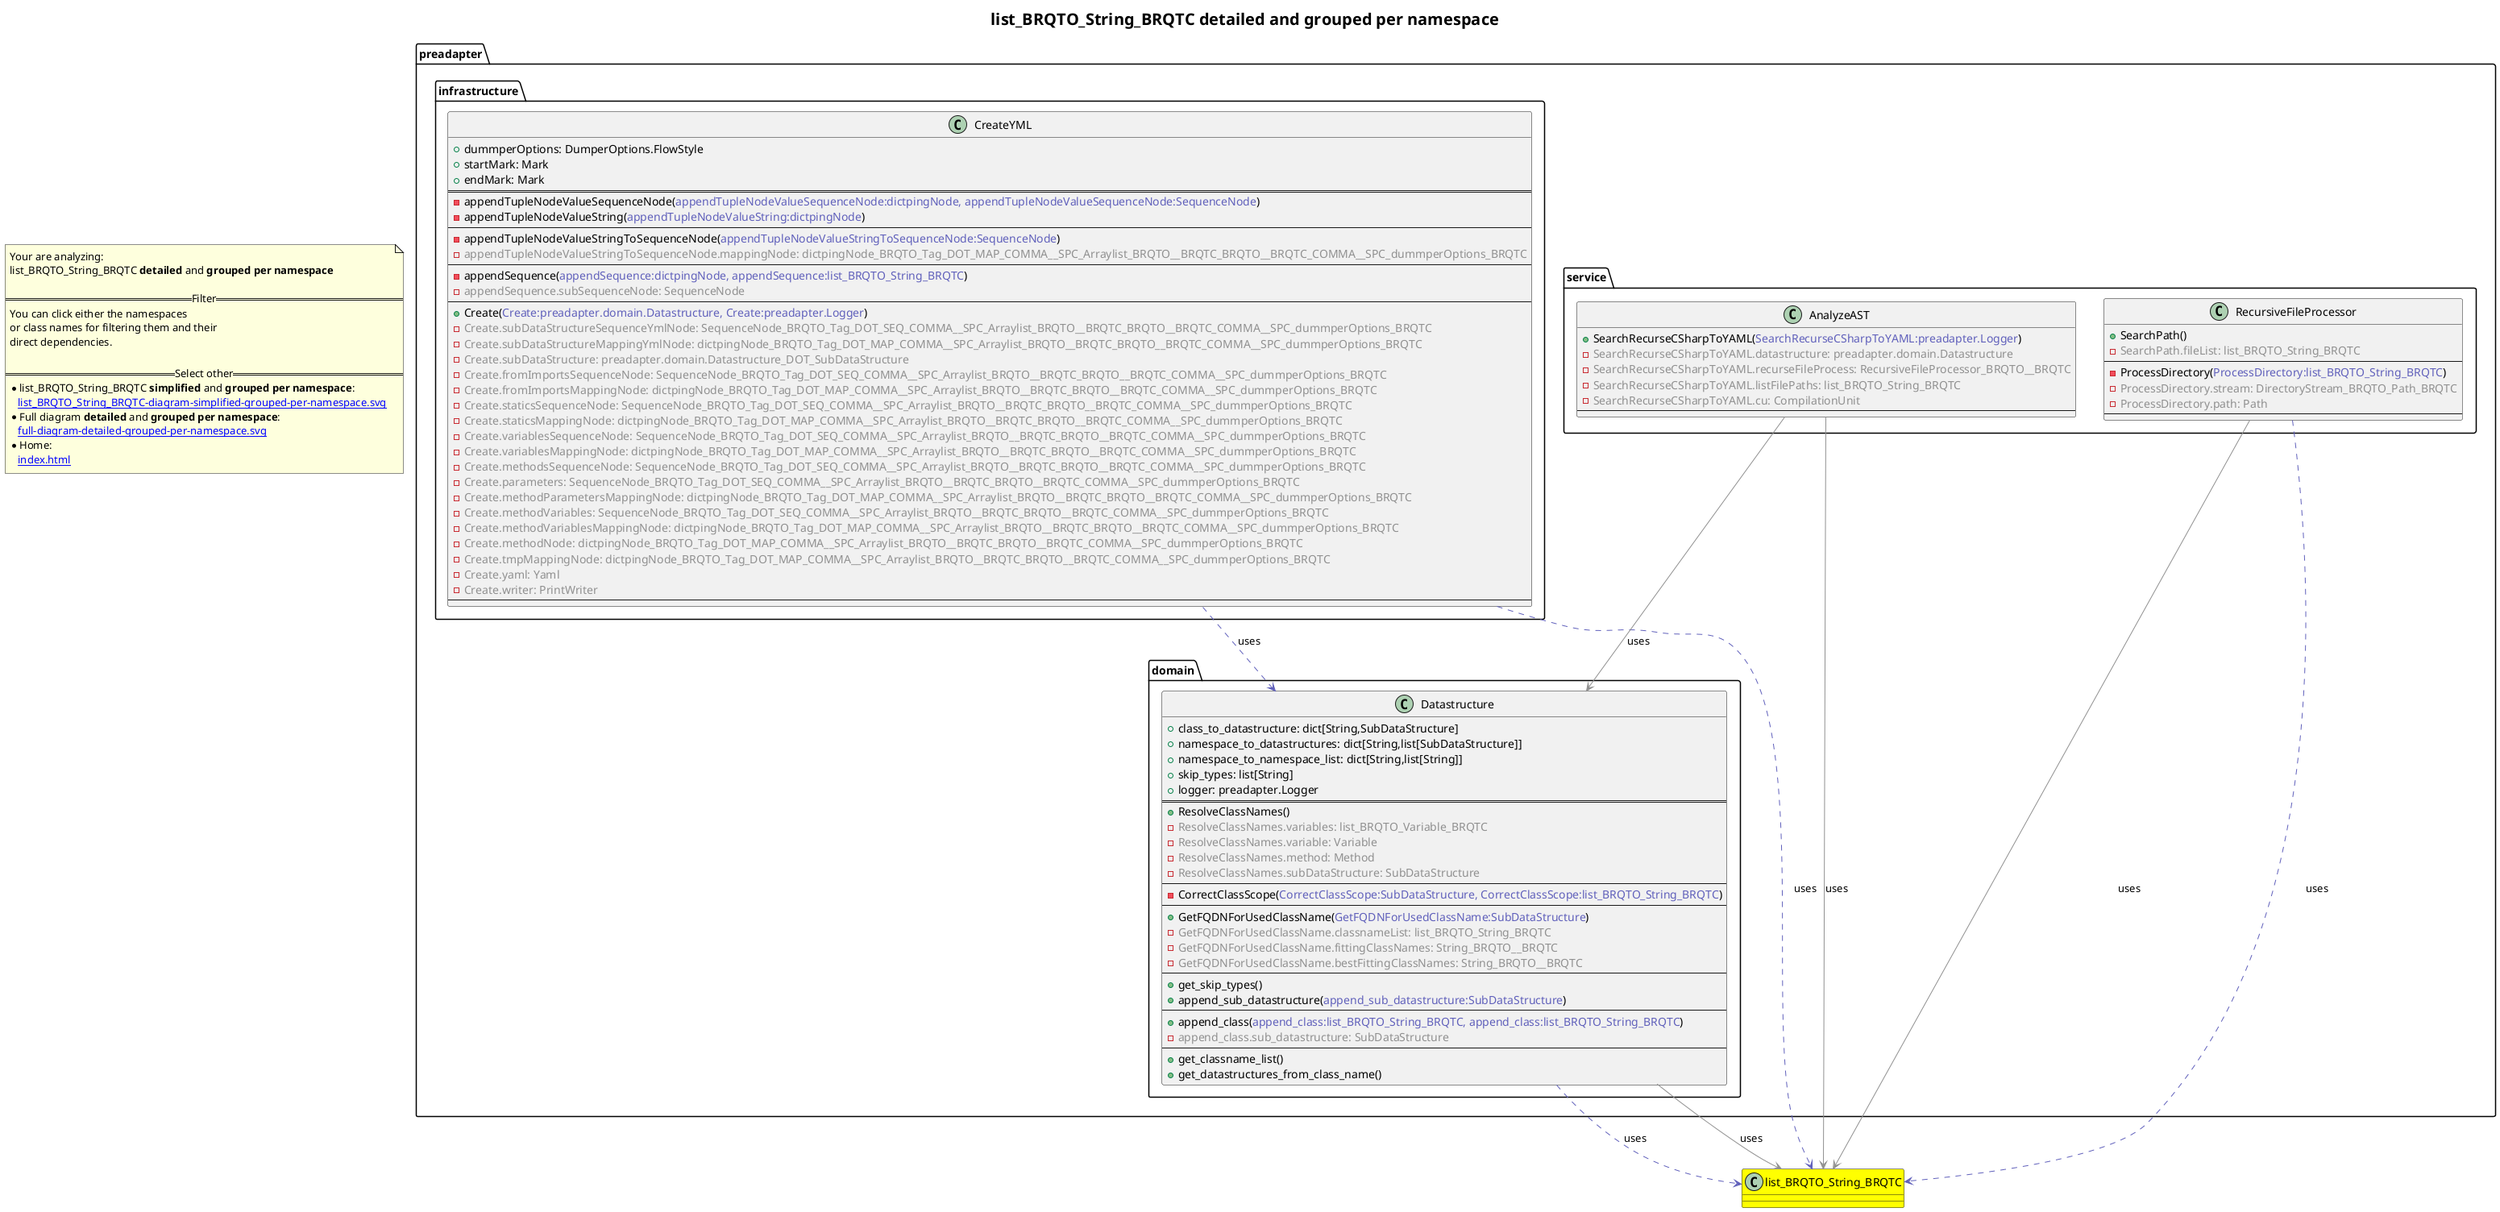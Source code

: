 @startuml
title <size:20>list_BRQTO_String_BRQTC **detailed** and **grouped per namespace**</size>
note "Your are analyzing:\nlist_BRQTO_String_BRQTC **detailed** and **grouped per namespace**\n\n==Filter==\nYou can click either the namespaces \nor class names for filtering them and their\ndirect dependencies.\n\n==Select other==\n* list_BRQTO_String_BRQTC **simplified** and **grouped per namespace**:\n   [[list_BRQTO_String_BRQTC-diagram-simplified-grouped-per-namespace.svg]]\n* Full diagram **detailed** and **grouped per namespace**:\n   [[full-diagram-detailed-grouped-per-namespace.svg]]\n* Home:\n   [[index.html]]" as FloatingNote
class list_BRQTO_String_BRQTC [[list_BRQTO_String_BRQTC-diagram-detailed-grouped-per-namespace.svg]] #yellow {
}
' Closing all previous_sub_namespace_list namespace None because file analysis is finished.
namespace preadapter [[preadapter-diagram-detailed-grouped-per-namespace.svg]] {
namespace preadapter.domain [[preadapter.domain-diagram-detailed-grouped-per-namespace.svg]] {
  class preadapter.domain.Datastructure [[preadapter.domain.Datastructure-diagram-detailed-grouped-per-namespace.svg]]  {
    + class_to_datastructure: dict[String,SubDataStructure]
    + namespace_to_datastructures: dict[String,list[SubDataStructure]]
    + namespace_to_namespace_list: dict[String,list[String]]
    + skip_types: list[String]
    + logger: preadapter.Logger
==
    + ResolveClassNames(<font color="6060BB"></font>)
    - <font color="909090">ResolveClassNames.variables: list_BRQTO_Variable_BRQTC</font>
    - <font color="909090">ResolveClassNames.variable: Variable</font>
    - <font color="909090">ResolveClassNames.method: Method</font>
    - <font color="909090">ResolveClassNames.subDataStructure: SubDataStructure</font>
--
    - CorrectClassScope(<font color="6060BB">CorrectClassScope:SubDataStructure, CorrectClassScope:list_BRQTO_String_BRQTC</font>)
--
    + GetFQDNForUsedClassName(<font color="6060BB">GetFQDNForUsedClassName:SubDataStructure</font>)
    - <font color="909090">GetFQDNForUsedClassName.classnameList: list_BRQTO_String_BRQTC</font>
    - <font color="909090">GetFQDNForUsedClassName.fittingClassNames: String_BRQTO__BRQTC</font>
    - <font color="909090">GetFQDNForUsedClassName.bestFittingClassNames: String_BRQTO__BRQTC</font>
--
    + get_skip_types(<font color="6060BB"></font>)
    + append_sub_datastructure(<font color="6060BB">append_sub_datastructure:SubDataStructure</font>)
--
    + append_class(<font color="6060BB">append_class:list_BRQTO_String_BRQTC, append_class:list_BRQTO_String_BRQTC</font>)
    - <font color="909090">append_class.sub_datastructure: SubDataStructure</font>
--
    + get_classname_list(<font color="6060BB"></font>)
    + get_datastructures_from_class_name(<font color="6060BB"></font>)
  }
'Compared namespace preadapter.domain [[preadapter.domain-diagram-detailed-grouped-per-namespace.svg]] { with last element of   }
' Closing all previous_sub_namespace_list namespace None because file analysis is finished.
' Closing namespace domain
}
' Closing namespace preadapter
}
namespace preadapter [[preadapter-diagram-detailed-grouped-per-namespace.svg]] {
namespace preadapter.infrastructure [[preadapter.infrastructure-diagram-detailed-grouped-per-namespace.svg]] {
  class preadapter.infrastructure.CreateYML [[preadapter.infrastructure.CreateYML-diagram-detailed-grouped-per-namespace.svg]]  {
    + dummperOptions: DumperOptions.FlowStyle
    + startMark: Mark
    + endMark: Mark
==
    - appendTupleNodeValueSequenceNode(<font color="6060BB">appendTupleNodeValueSequenceNode:dictpingNode, appendTupleNodeValueSequenceNode:SequenceNode</font>)
    - appendTupleNodeValueString(<font color="6060BB">appendTupleNodeValueString:dictpingNode</font>)
--
    - appendTupleNodeValueStringToSequenceNode(<font color="6060BB">appendTupleNodeValueStringToSequenceNode:SequenceNode</font>)
    - <font color="909090">appendTupleNodeValueStringToSequenceNode.mappingNode: dictpingNode_BRQTO_Tag_DOT_MAP_COMMA__SPC_Arraylist_BRQTO__BRQTC_BRQTO__BRQTC_COMMA__SPC_dummperOptions_BRQTC</font>
--
    - appendSequence(<font color="6060BB">appendSequence:dictpingNode, appendSequence:list_BRQTO_String_BRQTC</font>)
    - <font color="909090">appendSequence.subSequenceNode: SequenceNode</font>
--
    + Create(<font color="6060BB">Create:preadapter.domain.Datastructure, Create:preadapter.Logger</font>)
    - <font color="909090">Create.subDataStructureSequenceYmlNode: SequenceNode_BRQTO_Tag_DOT_SEQ_COMMA__SPC_Arraylist_BRQTO__BRQTC_BRQTO__BRQTC_COMMA__SPC_dummperOptions_BRQTC</font>
    - <font color="909090">Create.subDataStructureMappingYmlNode: dictpingNode_BRQTO_Tag_DOT_MAP_COMMA__SPC_Arraylist_BRQTO__BRQTC_BRQTO__BRQTC_COMMA__SPC_dummperOptions_BRQTC</font>
    - <font color="909090">Create.subDataStructure: preadapter.domain.Datastructure_DOT_SubDataStructure</font>
    - <font color="909090">Create.fromImportsSequenceNode: SequenceNode_BRQTO_Tag_DOT_SEQ_COMMA__SPC_Arraylist_BRQTO__BRQTC_BRQTO__BRQTC_COMMA__SPC_dummperOptions_BRQTC</font>
    - <font color="909090">Create.fromImportsMappingNode: dictpingNode_BRQTO_Tag_DOT_MAP_COMMA__SPC_Arraylist_BRQTO__BRQTC_BRQTO__BRQTC_COMMA__SPC_dummperOptions_BRQTC</font>
    - <font color="909090">Create.staticsSequenceNode: SequenceNode_BRQTO_Tag_DOT_SEQ_COMMA__SPC_Arraylist_BRQTO__BRQTC_BRQTO__BRQTC_COMMA__SPC_dummperOptions_BRQTC</font>
    - <font color="909090">Create.staticsMappingNode: dictpingNode_BRQTO_Tag_DOT_MAP_COMMA__SPC_Arraylist_BRQTO__BRQTC_BRQTO__BRQTC_COMMA__SPC_dummperOptions_BRQTC</font>
    - <font color="909090">Create.variablesSequenceNode: SequenceNode_BRQTO_Tag_DOT_SEQ_COMMA__SPC_Arraylist_BRQTO__BRQTC_BRQTO__BRQTC_COMMA__SPC_dummperOptions_BRQTC</font>
    - <font color="909090">Create.variablesMappingNode: dictpingNode_BRQTO_Tag_DOT_MAP_COMMA__SPC_Arraylist_BRQTO__BRQTC_BRQTO__BRQTC_COMMA__SPC_dummperOptions_BRQTC</font>
    - <font color="909090">Create.methodsSequenceNode: SequenceNode_BRQTO_Tag_DOT_SEQ_COMMA__SPC_Arraylist_BRQTO__BRQTC_BRQTO__BRQTC_COMMA__SPC_dummperOptions_BRQTC</font>
    - <font color="909090">Create.parameters: SequenceNode_BRQTO_Tag_DOT_SEQ_COMMA__SPC_Arraylist_BRQTO__BRQTC_BRQTO__BRQTC_COMMA__SPC_dummperOptions_BRQTC</font>
    - <font color="909090">Create.methodParametersMappingNode: dictpingNode_BRQTO_Tag_DOT_MAP_COMMA__SPC_Arraylist_BRQTO__BRQTC_BRQTO__BRQTC_COMMA__SPC_dummperOptions_BRQTC</font>
    - <font color="909090">Create.methodVariables: SequenceNode_BRQTO_Tag_DOT_SEQ_COMMA__SPC_Arraylist_BRQTO__BRQTC_BRQTO__BRQTC_COMMA__SPC_dummperOptions_BRQTC</font>
    - <font color="909090">Create.methodVariablesMappingNode: dictpingNode_BRQTO_Tag_DOT_MAP_COMMA__SPC_Arraylist_BRQTO__BRQTC_BRQTO__BRQTC_COMMA__SPC_dummperOptions_BRQTC</font>
    - <font color="909090">Create.methodNode: dictpingNode_BRQTO_Tag_DOT_MAP_COMMA__SPC_Arraylist_BRQTO__BRQTC_BRQTO__BRQTC_COMMA__SPC_dummperOptions_BRQTC</font>
    - <font color="909090">Create.tmpMappingNode: dictpingNode_BRQTO_Tag_DOT_MAP_COMMA__SPC_Arraylist_BRQTO__BRQTC_BRQTO__BRQTC_COMMA__SPC_dummperOptions_BRQTC</font>
    - <font color="909090">Create.yaml: Yaml</font>
    - <font color="909090">Create.writer: PrintWriter</font>
--
  }
'Compared namespace preadapter.infrastructure [[preadapter.infrastructure-diagram-detailed-grouped-per-namespace.svg]] { with last element of   }
' Closing all previous_sub_namespace_list namespace None because file analysis is finished.
' Closing namespace infrastructure
}
' Closing namespace preadapter
}
namespace preadapter [[preadapter-diagram-detailed-grouped-per-namespace.svg]] {
namespace preadapter.service [[preadapter.service-diagram-detailed-grouped-per-namespace.svg]] {
  class preadapter.service.AnalyzeAST [[preadapter.service.AnalyzeAST-diagram-detailed-grouped-per-namespace.svg]]  {
    + SearchRecurseCSharpToYAML(<font color="6060BB">SearchRecurseCSharpToYAML:preadapter.Logger</font>)
    - <font color="909090">SearchRecurseCSharpToYAML.datastructure: preadapter.domain.Datastructure</font>
    - <font color="909090">SearchRecurseCSharpToYAML.recurseFileProcess: RecursiveFileProcessor_BRQTO__BRQTC</font>
    - <font color="909090">SearchRecurseCSharpToYAML.listFilePaths: list_BRQTO_String_BRQTC</font>
    - <font color="909090">SearchRecurseCSharpToYAML.cu: CompilationUnit</font>
--
  }
  class preadapter.service.RecursiveFileProcessor [[preadapter.service.RecursiveFileProcessor-diagram-detailed-grouped-per-namespace.svg]]  {
    + SearchPath(<font color="6060BB"></font>)
    - <font color="909090">SearchPath.fileList: list_BRQTO_String_BRQTC</font>
--
    - ProcessDirectory(<font color="6060BB">ProcessDirectory:list_BRQTO_String_BRQTC</font>)
    - <font color="909090">ProcessDirectory.stream: DirectoryStream_BRQTO_Path_BRQTC</font>
    - <font color="909090">ProcessDirectory.path: Path</font>
--
  }
'Compared namespace preadapter.service [[preadapter.service-diagram-detailed-grouped-per-namespace.svg]] { with last element of   }
' Closing all previous_sub_namespace_list namespace None because file analysis is finished.
' Closing namespace service
}
' Closing namespace preadapter
}
 ' *************************************** 
 ' *************************************** 
 ' *************************************** 
' Class relations extracted from namespace:
' 
' Class relations extracted from namespace:
' preadapter.domain
preadapter.domain.Datastructure .[#6060BB].> list_BRQTO_String_BRQTC  : uses 
preadapter.domain.Datastructure -[#909090]-> list_BRQTO_String_BRQTC  : uses 
' Class relations extracted from namespace:
' preadapter.infrastructure
preadapter.infrastructure.CreateYML .[#6060BB].> list_BRQTO_String_BRQTC  : uses 
preadapter.infrastructure.CreateYML .[#6060BB].> preadapter.domain.Datastructure  : uses 
' Class relations extracted from namespace:
' preadapter.service
preadapter.service.AnalyzeAST -[#909090]-> preadapter.domain.Datastructure  : uses 
preadapter.service.AnalyzeAST -[#909090]-> list_BRQTO_String_BRQTC  : uses 
preadapter.service.RecursiveFileProcessor -[#909090]-> list_BRQTO_String_BRQTC  : uses 
preadapter.service.RecursiveFileProcessor .[#6060BB].> list_BRQTO_String_BRQTC  : uses 
@enduml